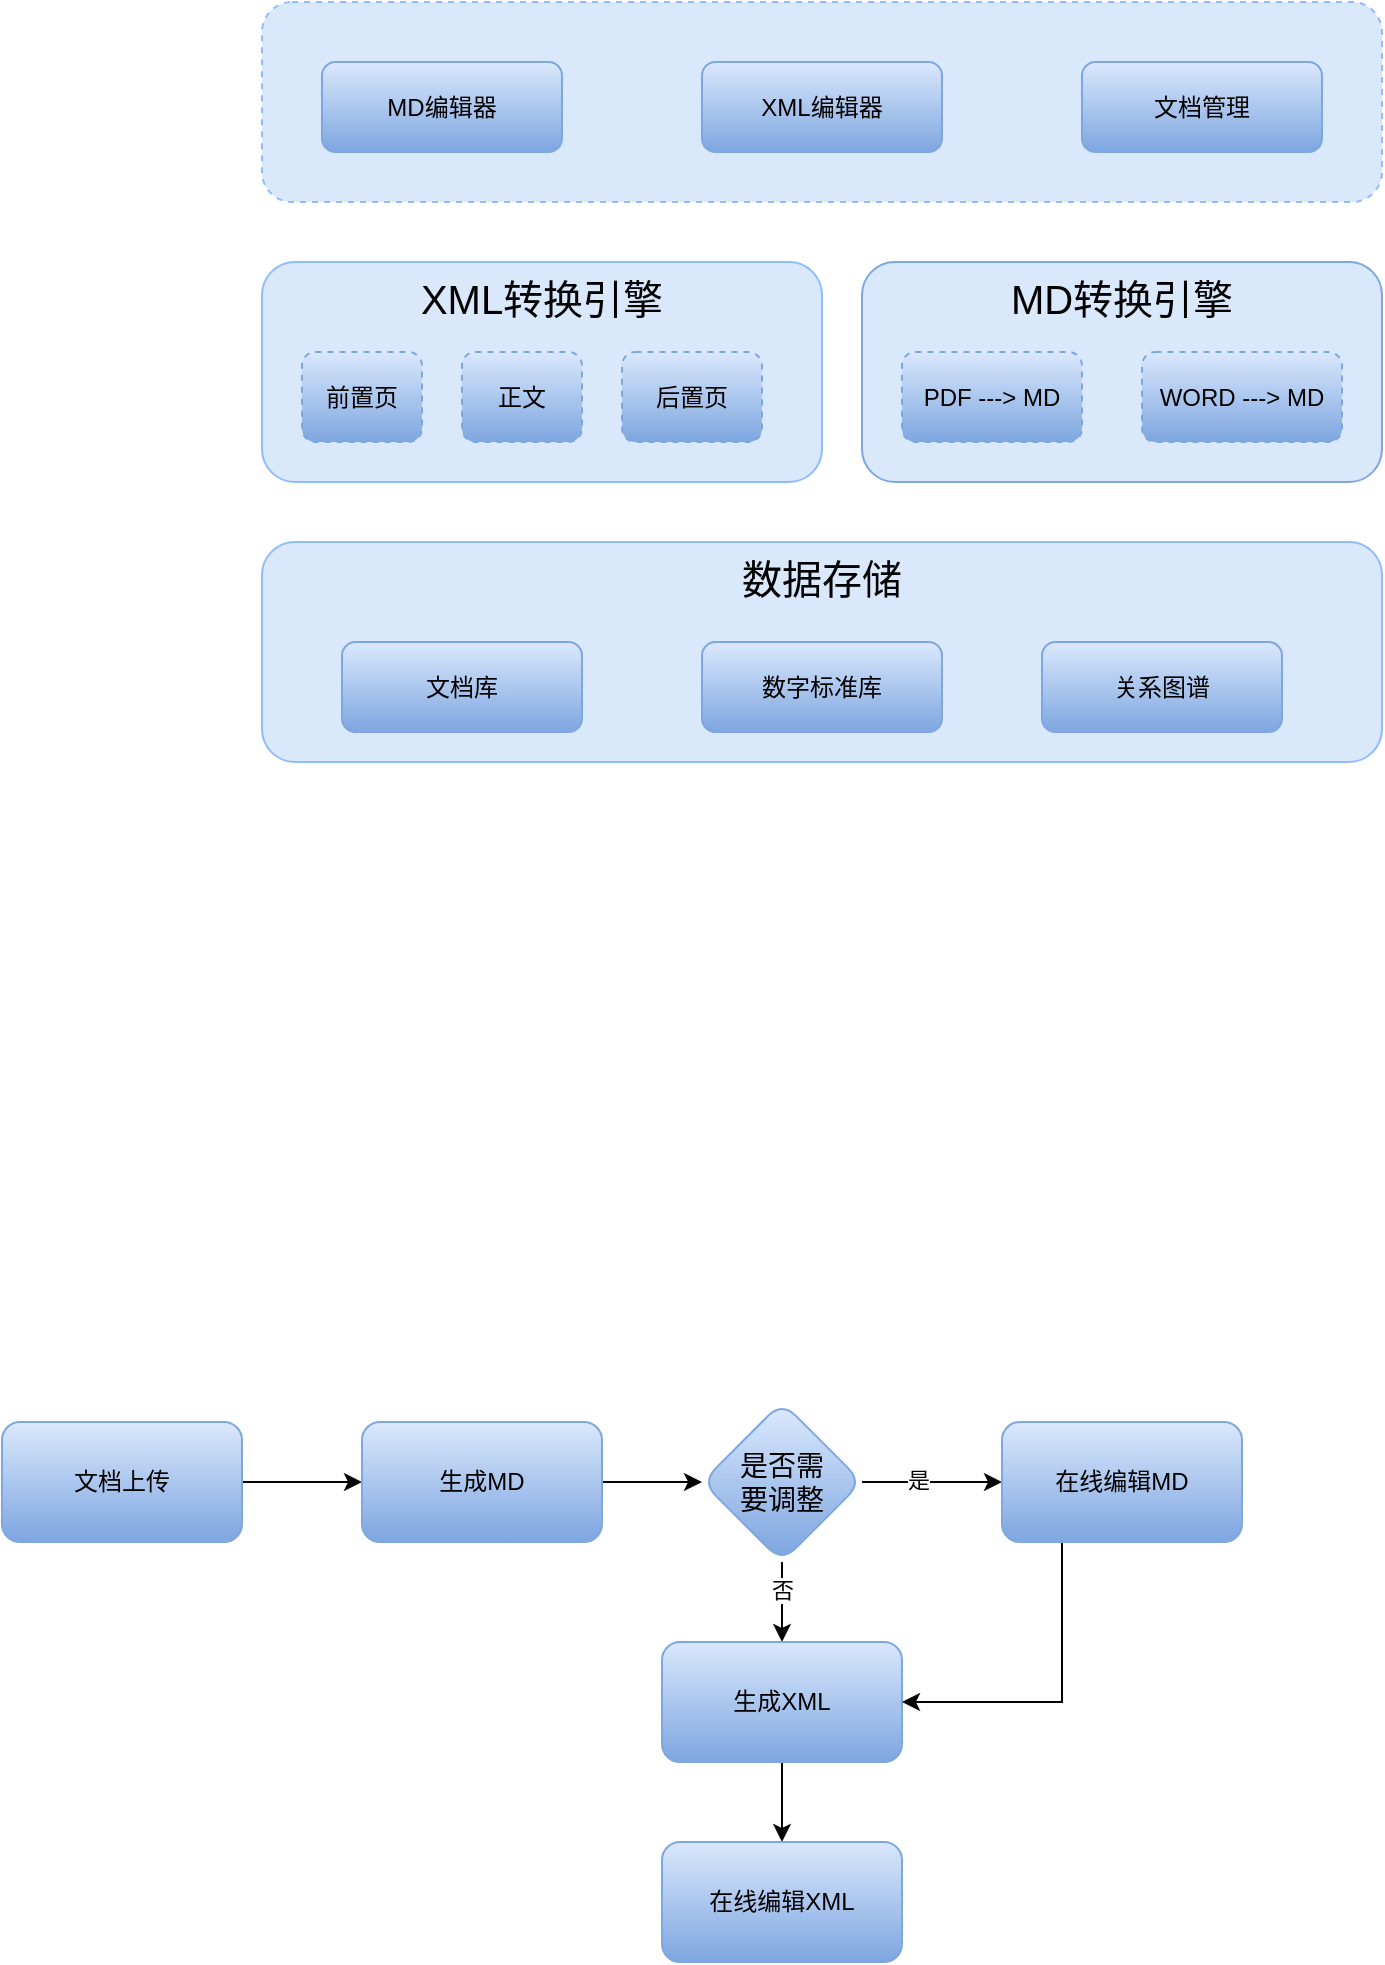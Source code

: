 <mxfile version="27.0.5">
  <diagram name="第 1 页" id="yGKkY3IXAtz0xJvJZ0hB">
    <mxGraphModel dx="2239" dy="763" grid="1" gridSize="10" guides="1" tooltips="1" connect="1" arrows="1" fold="1" page="1" pageScale="1" pageWidth="827" pageHeight="1169" math="0" shadow="0">
      <root>
        <mxCell id="0" />
        <mxCell id="1" parent="0" />
        <mxCell id="R5hmWRW45EeVHVbpmFVQ-31" value="" style="rounded=1;whiteSpace=wrap;html=1;verticalAlign=top;fontSize=20;fillColor=#dae8fc;strokeColor=#8FBCFF;dashed=1;" parent="1" vertex="1">
          <mxGeometry x="120" y="150" width="560" height="100" as="geometry" />
        </mxCell>
        <mxCell id="R5hmWRW45EeVHVbpmFVQ-2" value="MD编辑器" style="rounded=1;whiteSpace=wrap;html=1;fillColor=#dae8fc;gradientColor=#7ea6e0;strokeColor=#7EA6E0;" parent="1" vertex="1">
          <mxGeometry x="150" y="180" width="120" height="45" as="geometry" />
        </mxCell>
        <mxCell id="R5hmWRW45EeVHVbpmFVQ-3" value="XML编辑器" style="rounded=1;whiteSpace=wrap;html=1;fillColor=#dae8fc;gradientColor=#7ea6e0;strokeColor=#7EA6E0;" parent="1" vertex="1">
          <mxGeometry x="340" y="180" width="120" height="45" as="geometry" />
        </mxCell>
        <mxCell id="R5hmWRW45EeVHVbpmFVQ-4" value="MD转换引擎" style="rounded=1;whiteSpace=wrap;html=1;verticalAlign=top;fontSize=20;fillColor=#dae8fc;strokeColor=#7EA6E0;" parent="1" vertex="1">
          <mxGeometry x="420" y="280" width="260" height="110" as="geometry" />
        </mxCell>
        <mxCell id="R5hmWRW45EeVHVbpmFVQ-5" value="PDF ---&amp;gt; MD" style="rounded=1;whiteSpace=wrap;html=1;fillColor=#dae8fc;strokeColor=#7EA6E0;gradientColor=#7ea6e0;dashed=1;" parent="1" vertex="1">
          <mxGeometry x="440" y="325" width="90" height="45" as="geometry" />
        </mxCell>
        <mxCell id="R5hmWRW45EeVHVbpmFVQ-6" value="WORD ---&amp;gt; MD" style="rounded=1;whiteSpace=wrap;html=1;fillColor=#dae8fc;gradientColor=#7ea6e0;strokeColor=#7EA6E0;dashed=1;" parent="1" vertex="1">
          <mxGeometry x="560" y="325" width="100" height="45" as="geometry" />
        </mxCell>
        <mxCell id="R5hmWRW45EeVHVbpmFVQ-8" value="文档管理" style="rounded=1;whiteSpace=wrap;html=1;fillColor=#dae8fc;gradientColor=#7ea6e0;strokeColor=#7EA6E0;" parent="1" vertex="1">
          <mxGeometry x="530" y="180" width="120" height="45" as="geometry" />
        </mxCell>
        <mxCell id="R5hmWRW45EeVHVbpmFVQ-9" value="XML转换引擎" style="rounded=1;whiteSpace=wrap;html=1;verticalAlign=top;fontSize=20;fillColor=#dae8fc;strokeColor=#8FBCFF;" parent="1" vertex="1">
          <mxGeometry x="120" y="280" width="280" height="110" as="geometry" />
        </mxCell>
        <mxCell id="R5hmWRW45EeVHVbpmFVQ-10" value="前置页" style="rounded=1;whiteSpace=wrap;html=1;fillColor=#dae8fc;strokeColor=#7EA6E0;gradientColor=#7ea6e0;dashed=1;" parent="1" vertex="1">
          <mxGeometry x="140" y="325" width="60" height="45" as="geometry" />
        </mxCell>
        <mxCell id="R5hmWRW45EeVHVbpmFVQ-11" value="正文" style="rounded=1;whiteSpace=wrap;html=1;fillColor=#dae8fc;strokeColor=#7EA6E0;gradientColor=#7ea6e0;dashed=1;" parent="1" vertex="1">
          <mxGeometry x="220" y="325" width="60" height="45" as="geometry" />
        </mxCell>
        <mxCell id="R5hmWRW45EeVHVbpmFVQ-12" value="后置页" style="rounded=1;whiteSpace=wrap;html=1;fillColor=#dae8fc;strokeColor=#7EA6E0;gradientColor=#7ea6e0;dashed=1;" parent="1" vertex="1">
          <mxGeometry x="300" y="325" width="70" height="45" as="geometry" />
        </mxCell>
        <mxCell id="R5hmWRW45EeVHVbpmFVQ-16" value="" style="edgeStyle=orthogonalEdgeStyle;rounded=0;orthogonalLoop=1;jettySize=auto;html=1;" parent="1" source="R5hmWRW45EeVHVbpmFVQ-14" target="R5hmWRW45EeVHVbpmFVQ-15" edge="1">
          <mxGeometry relative="1" as="geometry" />
        </mxCell>
        <mxCell id="R5hmWRW45EeVHVbpmFVQ-14" value="文档上传" style="rounded=1;whiteSpace=wrap;html=1;fillColor=#dae8fc;gradientColor=#7ea6e0;strokeColor=#7EA6E0;" parent="1" vertex="1">
          <mxGeometry x="-10" y="860" width="120" height="60" as="geometry" />
        </mxCell>
        <mxCell id="R5hmWRW45EeVHVbpmFVQ-21" value="" style="edgeStyle=orthogonalEdgeStyle;rounded=0;orthogonalLoop=1;jettySize=auto;html=1;" parent="1" source="R5hmWRW45EeVHVbpmFVQ-15" target="R5hmWRW45EeVHVbpmFVQ-20" edge="1">
          <mxGeometry relative="1" as="geometry" />
        </mxCell>
        <mxCell id="R5hmWRW45EeVHVbpmFVQ-15" value="生成MD" style="rounded=1;whiteSpace=wrap;html=1;fillColor=#dae8fc;gradientColor=#7ea6e0;strokeColor=#7EA6E0;" parent="1" vertex="1">
          <mxGeometry x="170" y="860" width="120" height="60" as="geometry" />
        </mxCell>
        <mxCell id="R5hmWRW45EeVHVbpmFVQ-23" value="" style="edgeStyle=orthogonalEdgeStyle;rounded=0;orthogonalLoop=1;jettySize=auto;html=1;" parent="1" source="R5hmWRW45EeVHVbpmFVQ-20" target="R5hmWRW45EeVHVbpmFVQ-22" edge="1">
          <mxGeometry relative="1" as="geometry" />
        </mxCell>
        <mxCell id="R5hmWRW45EeVHVbpmFVQ-24" value="否" style="edgeLabel;html=1;align=center;verticalAlign=middle;resizable=0;points=[];" parent="R5hmWRW45EeVHVbpmFVQ-23" vertex="1" connectable="0">
          <mxGeometry x="-0.311" y="-4" relative="1" as="geometry">
            <mxPoint x="4" as="offset" />
          </mxGeometry>
        </mxCell>
        <mxCell id="R5hmWRW45EeVHVbpmFVQ-26" value="" style="edgeStyle=orthogonalEdgeStyle;rounded=0;orthogonalLoop=1;jettySize=auto;html=1;" parent="1" source="R5hmWRW45EeVHVbpmFVQ-20" target="R5hmWRW45EeVHVbpmFVQ-25" edge="1">
          <mxGeometry relative="1" as="geometry" />
        </mxCell>
        <mxCell id="R5hmWRW45EeVHVbpmFVQ-30" value="是" style="edgeLabel;html=1;align=center;verticalAlign=middle;resizable=0;points=[];" parent="R5hmWRW45EeVHVbpmFVQ-26" vertex="1" connectable="0">
          <mxGeometry x="-0.2" y="1" relative="1" as="geometry">
            <mxPoint as="offset" />
          </mxGeometry>
        </mxCell>
        <mxCell id="R5hmWRW45EeVHVbpmFVQ-20" value="&lt;font style=&quot;font-size: 14px;&quot;&gt;是否需&lt;/font&gt;&lt;div&gt;&lt;font style=&quot;font-size: 14px;&quot;&gt;要调整&lt;/font&gt;&lt;/div&gt;" style="rhombus;whiteSpace=wrap;html=1;fillColor=#dae8fc;strokeColor=#7EA6E0;rounded=1;gradientColor=#7ea6e0;" parent="1" vertex="1">
          <mxGeometry x="340" y="850" width="80" height="80" as="geometry" />
        </mxCell>
        <mxCell id="R5hmWRW45EeVHVbpmFVQ-29" value="" style="edgeStyle=orthogonalEdgeStyle;rounded=0;orthogonalLoop=1;jettySize=auto;html=1;" parent="1" source="R5hmWRW45EeVHVbpmFVQ-22" target="R5hmWRW45EeVHVbpmFVQ-28" edge="1">
          <mxGeometry relative="1" as="geometry" />
        </mxCell>
        <mxCell id="R5hmWRW45EeVHVbpmFVQ-22" value="生成XML" style="whiteSpace=wrap;html=1;fillColor=#dae8fc;strokeColor=#7EA6E0;rounded=1;gradientColor=#7ea6e0;" parent="1" vertex="1">
          <mxGeometry x="320" y="970" width="120" height="60" as="geometry" />
        </mxCell>
        <mxCell id="R5hmWRW45EeVHVbpmFVQ-27" style="edgeStyle=orthogonalEdgeStyle;rounded=0;orthogonalLoop=1;jettySize=auto;html=1;entryX=1;entryY=0.5;entryDx=0;entryDy=0;" parent="1" source="R5hmWRW45EeVHVbpmFVQ-25" target="R5hmWRW45EeVHVbpmFVQ-22" edge="1">
          <mxGeometry relative="1" as="geometry">
            <Array as="points">
              <mxPoint x="520" y="1000" />
            </Array>
          </mxGeometry>
        </mxCell>
        <mxCell id="R5hmWRW45EeVHVbpmFVQ-25" value="在线编辑MD" style="whiteSpace=wrap;html=1;fillColor=#dae8fc;strokeColor=#7EA6E0;rounded=1;gradientColor=#7ea6e0;" parent="1" vertex="1">
          <mxGeometry x="490" y="860" width="120" height="60" as="geometry" />
        </mxCell>
        <mxCell id="R5hmWRW45EeVHVbpmFVQ-28" value="在线编辑XML" style="whiteSpace=wrap;html=1;fillColor=#dae8fc;strokeColor=#7EA6E0;rounded=1;gradientColor=#7ea6e0;" parent="1" vertex="1">
          <mxGeometry x="320" y="1070" width="120" height="60" as="geometry" />
        </mxCell>
        <mxCell id="WJREl7AgF6O7S-IlNiL0-2" value="数据存储" style="rounded=1;whiteSpace=wrap;html=1;verticalAlign=top;fontSize=20;fillColor=#dae8fc;strokeColor=#8FBCFF;" vertex="1" parent="1">
          <mxGeometry x="120" y="420" width="560" height="110" as="geometry" />
        </mxCell>
        <mxCell id="WJREl7AgF6O7S-IlNiL0-3" value="文档库" style="rounded=1;whiteSpace=wrap;html=1;fillColor=#dae8fc;gradientColor=#7ea6e0;strokeColor=#7EA6E0;" vertex="1" parent="1">
          <mxGeometry x="160" y="470" width="120" height="45" as="geometry" />
        </mxCell>
        <mxCell id="WJREl7AgF6O7S-IlNiL0-4" value="数字标准库" style="rounded=1;whiteSpace=wrap;html=1;fillColor=#dae8fc;gradientColor=#7ea6e0;strokeColor=#7EA6E0;" vertex="1" parent="1">
          <mxGeometry x="340" y="470" width="120" height="45" as="geometry" />
        </mxCell>
        <mxCell id="WJREl7AgF6O7S-IlNiL0-5" value="关系图谱" style="rounded=1;whiteSpace=wrap;html=1;fillColor=#dae8fc;gradientColor=#7ea6e0;strokeColor=#7EA6E0;" vertex="1" parent="1">
          <mxGeometry x="510" y="470" width="120" height="45" as="geometry" />
        </mxCell>
      </root>
    </mxGraphModel>
  </diagram>
</mxfile>

